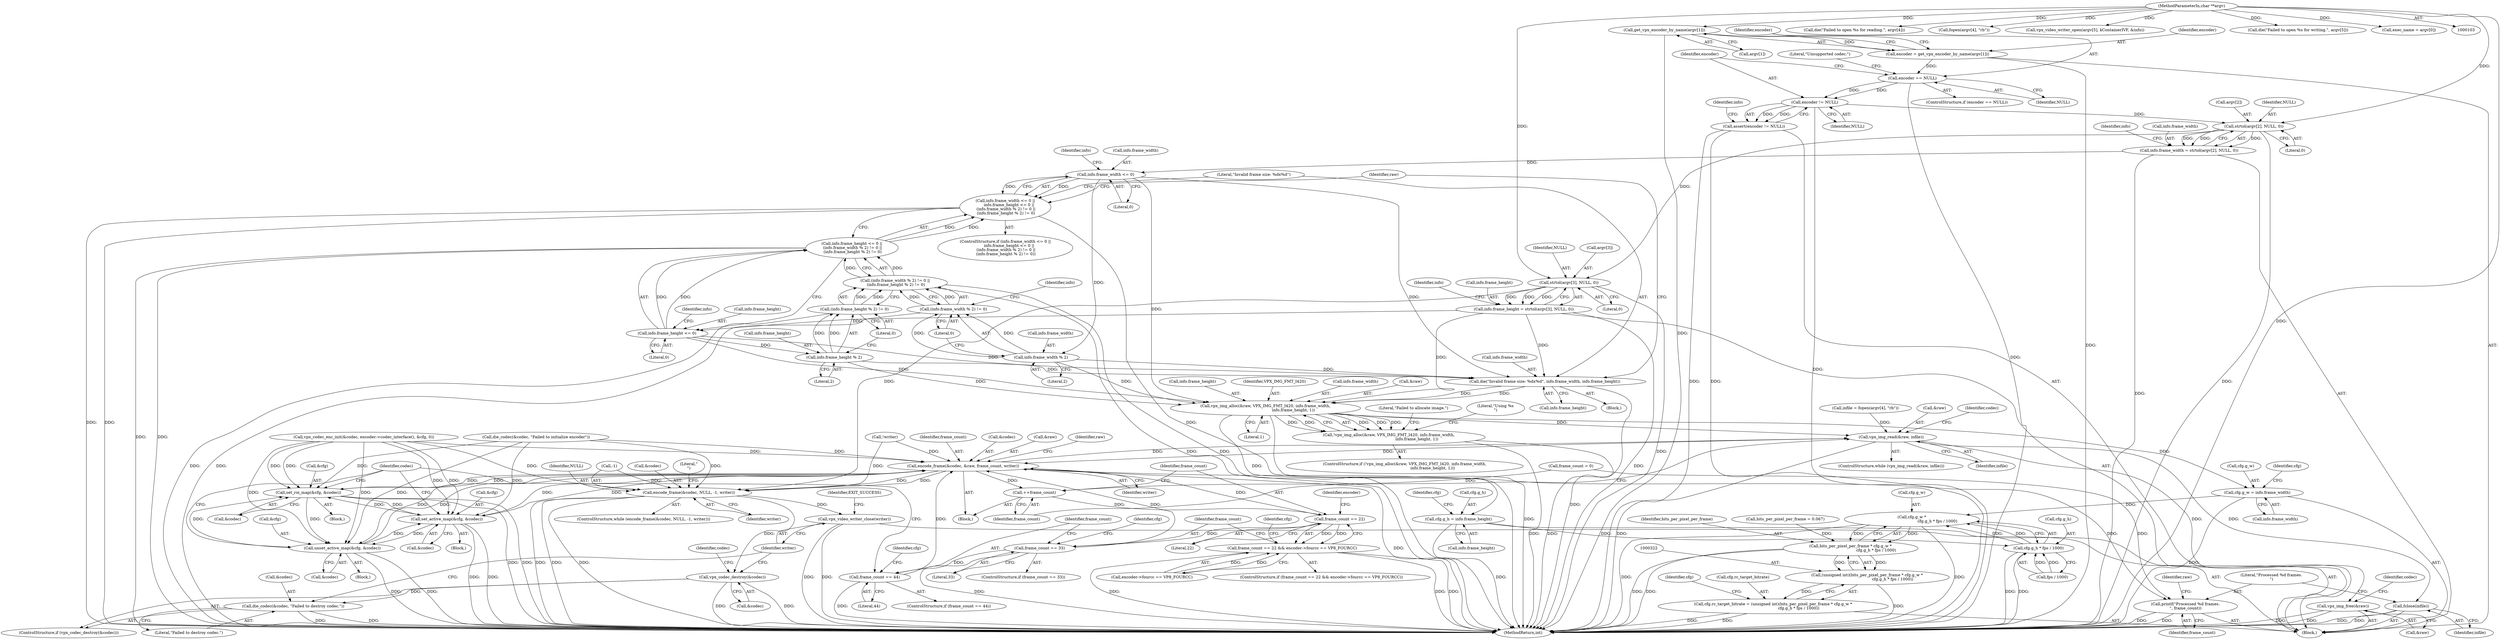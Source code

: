 digraph "0_Android_5a9753fca56f0eeb9f61e342b2fccffc364f9426_7@array" {
"1000155" [label="(Call,get_vpx_encoder_by_name(argv[1]))"];
"1000105" [label="(MethodParameterIn,char **argv)"];
"1000153" [label="(Call,encoder = get_vpx_encoder_by_name(argv[1]))"];
"1000160" [label="(Call,encoder == NULL)"];
"1000167" [label="(Call,encoder != NULL)"];
"1000166" [label="(Call,assert(encoder != NULL))"];
"1000181" [label="(Call,strtol(argv[2], NULL, 0))"];
"1000177" [label="(Call,info.frame_width = strtol(argv[2], NULL, 0))"];
"1000213" [label="(Call,info.frame_width <= 0)"];
"1000212" [label="(Call,info.frame_width <= 0 ||\n      info.frame_height <= 0 ||\n (info.frame_width % 2) != 0 ||\n (info.frame_height % 2) != 0)"];
"1000226" [label="(Call,info.frame_width % 2)"];
"1000225" [label="(Call,(info.frame_width % 2) != 0)"];
"1000224" [label="(Call,(info.frame_width % 2) != 0 ||\n (info.frame_height % 2) != 0)"];
"1000218" [label="(Call,info.frame_height <= 0 ||\n (info.frame_width % 2) != 0 ||\n (info.frame_height % 2) != 0)"];
"1000240" [label="(Call,die(\"Invalid frame size: %dx%d\", info.frame_width, info.frame_height))"];
"1000250" [label="(Call,vpx_img_alloc(&raw, VPX_IMG_FMT_I420, info.frame_width,\n                                             info.frame_height, 1))"];
"1000249" [label="(Call,!vpx_img_alloc(&raw, VPX_IMG_FMT_I420, info.frame_width,\n                                             info.frame_height, 1))"];
"1000281" [label="(Call,cfg.g_w = info.frame_width)"];
"1000325" [label="(Call,cfg.g_w *\n                                         cfg.g_h * fps / 1000)"];
"1000323" [label="(Call,bits_per_pixel_per_frame * cfg.g_w *\n                                         cfg.g_h * fps / 1000)"];
"1000321" [label="(Call,(unsigned int)(bits_per_pixel_per_frame * cfg.g_w *\n                                         cfg.g_h * fps / 1000))"];
"1000317" [label="(Call,cfg.rc_target_bitrate = (unsigned int)(bits_per_pixel_per_frame * cfg.g_w *\n                                         cfg.g_h * fps / 1000))"];
"1000288" [label="(Call,cfg.g_h = info.frame_height)"];
"1000329" [label="(Call,cfg.g_h * fps / 1000)"];
"1000385" [label="(Call,vpx_img_read(&raw, infile))"];
"1000430" [label="(Call,encode_frame(&codec, &raw, frame_count, writer))"];
"1000390" [label="(Call,++frame_count)"];
"1000394" [label="(Call,frame_count == 22)"];
"1000393" [label="(Call,frame_count == 22 && encoder->fourcc == VP8_FOURCC)"];
"1000410" [label="(Call,frame_count == 33)"];
"1000421" [label="(Call,frame_count == 44)"];
"1000403" [label="(Call,set_roi_map(&cfg, &codec))"];
"1000414" [label="(Call,set_active_map(&cfg, &codec))"];
"1000425" [label="(Call,unset_active_map(&cfg, &codec))"];
"1000438" [label="(Call,encode_frame(&codec, NULL, -1, writer))"];
"1000457" [label="(Call,vpx_codec_destroy(&codec))"];
"1000460" [label="(Call,die_codec(&codec, \"Failed to destroy codec.\"))"];
"1000464" [label="(Call,vpx_video_writer_close(writer))"];
"1000450" [label="(Call,printf(\"Processed %d frames.\n\", frame_count))"];
"1000448" [label="(Call,fclose(infile))"];
"1000453" [label="(Call,vpx_img_free(&raw))"];
"1000191" [label="(Call,strtol(argv[3], NULL, 0))"];
"1000187" [label="(Call,info.frame_height = strtol(argv[3], NULL, 0))"];
"1000219" [label="(Call,info.frame_height <= 0)"];
"1000233" [label="(Call,info.frame_height % 2)"];
"1000232" [label="(Call,(info.frame_height % 2) != 0)"];
"1000227" [label="(Call,info.frame_width)"];
"1000224" [label="(Call,(info.frame_width % 2) != 0 ||\n (info.frame_height % 2) != 0)"];
"1000133" [label="(Call,bits_per_pixel_per_frame = 0.067)"];
"1000465" [label="(Identifier,writer)"];
"1000177" [label="(Call,info.frame_width = strtol(argv[2], NULL, 0))"];
"1000241" [label="(Literal,\"Invalid frame size: %dx%d\")"];
"1000438" [label="(Call,encode_frame(&codec, NULL, -1, writer))"];
"1000385" [label="(Call,vpx_img_read(&raw, infile))"];
"1000388" [label="(Identifier,infile)"];
"1000226" [label="(Call,info.frame_width % 2)"];
"1000420" [label="(ControlStructure,if (frame_count == 44))"];
"1000252" [label="(Identifier,raw)"];
"1000367" [label="(Call,die(\"Failed to open %s for reading.\", argv[4]))"];
"1000463" [label="(Literal,\"Failed to destroy codec.\")"];
"1000416" [label="(Identifier,cfg)"];
"1000406" [label="(Call,&codec)"];
"1000458" [label="(Call,&codec)"];
"1000166" [label="(Call,assert(encoder != NULL))"];
"1000399" [label="(Identifier,encoder)"];
"1000386" [label="(Call,&raw)"];
"1000257" [label="(Call,info.frame_height)"];
"1000187" [label="(Call,info.frame_height = strtol(argv[3], NULL, 0))"];
"1000250" [label="(Call,vpx_img_alloc(&raw, VPX_IMG_FMT_I420, info.frame_width,\n                                             info.frame_height, 1))"];
"1000417" [label="(Call,&codec)"];
"1000442" [label="(Call,-1)"];
"1000428" [label="(Call,&codec)"];
"1000213" [label="(Call,info.frame_width <= 0)"];
"1000233" [label="(Call,info.frame_height % 2)"];
"1000405" [label="(Identifier,cfg)"];
"1000432" [label="(Identifier,codec)"];
"1000260" [label="(Literal,1)"];
"1000298" [label="(Identifier,cfg)"];
"1000362" [label="(Call,fopen(argv[4], \"rb\"))"];
"1000456" [label="(ControlStructure,if (vpx_codec_destroy(&codec)))"];
"1000450" [label="(Call,printf(\"Processed %d frames.\n\", frame_count))"];
"1000325" [label="(Call,cfg.g_w *\n                                         cfg.g_h * fps / 1000)"];
"1000225" [label="(Call,(info.frame_width % 2) != 0)"];
"1000188" [label="(Call,info.frame_height)"];
"1000172" [label="(Identifier,info)"];
"1000426" [label="(Call,&cfg)"];
"1000404" [label="(Call,&cfg)"];
"1000181" [label="(Call,strtol(argv[2], NULL, 0))"];
"1000185" [label="(Identifier,NULL)"];
"1000423" [label="(Literal,44)"];
"1000165" [label="(Literal,\"Unsupported codec.\")"];
"1000460" [label="(Call,die_codec(&codec, \"Failed to destroy codec.\"))"];
"1000330" [label="(Call,cfg.g_h)"];
"1000265" [label="(Literal,\"Using %s\n\")"];
"1000329" [label="(Call,cfg.g_h * fps / 1000)"];
"1000168" [label="(Identifier,encoder)"];
"1000324" [label="(Identifier,bits_per_pixel_per_frame)"];
"1000253" [label="(Identifier,VPX_IMG_FMT_I420)"];
"1000424" [label="(Block,)"];
"1000212" [label="(Call,info.frame_width <= 0 ||\n      info.frame_height <= 0 ||\n (info.frame_width % 2) != 0 ||\n (info.frame_height % 2) != 0)"];
"1000333" [label="(Call,fps / 1000)"];
"1000433" [label="(Call,&raw)"];
"1000230" [label="(Literal,2)"];
"1000159" [label="(ControlStructure,if (encoder == NULL))"];
"1000191" [label="(Call,strtol(argv[3], NULL, 0))"];
"1000439" [label="(Call,&codec)"];
"1000105" [label="(MethodParameterIn,char **argv)"];
"1000162" [label="(Identifier,NULL)"];
"1000217" [label="(Literal,0)"];
"1000392" [label="(ControlStructure,if (frame_count == 22 && encoder->fourcc == VP8_FOURCC))"];
"1000415" [label="(Call,&cfg)"];
"1000410" [label="(Call,frame_count == 33)"];
"1000189" [label="(Identifier,info)"];
"1000384" [label="(ControlStructure,while (vpx_img_read(&raw, infile)))"];
"1000235" [label="(Identifier,info)"];
"1000387" [label="(Identifier,raw)"];
"1000323" [label="(Call,bits_per_pixel_per_frame * cfg.g_w *\n                                         cfg.g_h * fps / 1000)"];
"1000245" [label="(Call,info.frame_height)"];
"1000242" [label="(Call,info.frame_width)"];
"1000326" [label="(Call,cfg.g_w)"];
"1000282" [label="(Call,cfg.g_w)"];
"1000437" [label="(ControlStructure,while (encode_frame(&codec, NULL, -1, writer)))"];
"1000228" [label="(Identifier,info)"];
"1000153" [label="(Call,encoder = get_vpx_encoder_by_name(argv[1]))"];
"1000232" [label="(Call,(info.frame_height % 2) != 0)"];
"1000412" [label="(Literal,33)"];
"1000154" [label="(Identifier,encoder)"];
"1000396" [label="(Literal,22)"];
"1000448" [label="(Call,fclose(infile))"];
"1000427" [label="(Identifier,cfg)"];
"1000393" [label="(Call,frame_count == 22 && encoder->fourcc == VP8_FOURCC)"];
"1000444" [label="(Identifier,writer)"];
"1000451" [label="(Literal,\"Processed %d frames.\n\")"];
"1000169" [label="(Identifier,NULL)"];
"1000459" [label="(Identifier,codec)"];
"1000263" [label="(Literal,\"Failed to allocate image.\")"];
"1000161" [label="(Identifier,encoder)"];
"1000452" [label="(Identifier,frame_count)"];
"1000440" [label="(Identifier,codec)"];
"1000409" [label="(ControlStructure,if (frame_count == 33))"];
"1000254" [label="(Call,info.frame_width)"];
"1000114" [label="(Call,frame_count = 0)"];
"1000455" [label="(Identifier,raw)"];
"1000461" [label="(Call,&codec)"];
"1000285" [label="(Call,info.frame_width)"];
"1000200" [label="(Identifier,info)"];
"1000186" [label="(Literal,0)"];
"1000411" [label="(Identifier,frame_count)"];
"1000435" [label="(Identifier,frame_count)"];
"1000343" [label="(Call,vpx_video_writer_open(argv[5], kContainerIVF, &info))"];
"1000195" [label="(Identifier,NULL)"];
"1000155" [label="(Call,get_vpx_encoder_by_name(argv[1]))"];
"1000380" [label="(Call,die_codec(&codec, \"Failed to initialize encoder\"))"];
"1000447" [label="(Literal,\"\n\")"];
"1000292" [label="(Call,info.frame_height)"];
"1000441" [label="(Identifier,NULL)"];
"1000240" [label="(Call,die(\"Invalid frame size: %dx%d\", info.frame_width, info.frame_height))"];
"1000211" [label="(ControlStructure,if (info.frame_width <= 0 ||\n      info.frame_height <= 0 ||\n (info.frame_width % 2) != 0 ||\n (info.frame_height % 2) != 0))"];
"1000234" [label="(Call,info.frame_height)"];
"1000248" [label="(ControlStructure,if (!vpx_img_alloc(&raw, VPX_IMG_FMT_I420, info.frame_width,\n                                             info.frame_height, 1)))"];
"1000468" [label="(MethodReturn,int)"];
"1000318" [label="(Call,cfg.rc_target_bitrate)"];
"1000431" [label="(Call,&codec)"];
"1000290" [label="(Identifier,cfg)"];
"1000351" [label="(Call,!writer)"];
"1000196" [label="(Literal,0)"];
"1000238" [label="(Literal,0)"];
"1000223" [label="(Literal,0)"];
"1000467" [label="(Identifier,EXIT_SUCCESS)"];
"1000394" [label="(Call,frame_count == 22)"];
"1000449" [label="(Identifier,infile)"];
"1000391" [label="(Identifier,frame_count)"];
"1000414" [label="(Call,set_active_map(&cfg, &codec))"];
"1000288" [label="(Call,cfg.g_h = info.frame_height)"];
"1000338" [label="(Identifier,cfg)"];
"1000464" [label="(Call,vpx_video_writer_close(writer))"];
"1000192" [label="(Call,argv[3])"];
"1000289" [label="(Call,cfg.g_h)"];
"1000156" [label="(Call,argv[1])"];
"1000239" [label="(Block,)"];
"1000321" [label="(Call,(unsigned int)(bits_per_pixel_per_frame * cfg.g_w *\n                                         cfg.g_h * fps / 1000))"];
"1000220" [label="(Call,info.frame_height)"];
"1000436" [label="(Identifier,writer)"];
"1000218" [label="(Call,info.frame_height <= 0 ||\n (info.frame_width % 2) != 0 ||\n (info.frame_height % 2) != 0)"];
"1000454" [label="(Call,&raw)"];
"1000389" [label="(Block,)"];
"1000390" [label="(Call,++frame_count)"];
"1000182" [label="(Call,argv[2])"];
"1000251" [label="(Call,&raw)"];
"1000453" [label="(Call,vpx_img_free(&raw))"];
"1000219" [label="(Call,info.frame_height <= 0)"];
"1000214" [label="(Call,info.frame_width)"];
"1000395" [label="(Identifier,frame_count)"];
"1000178" [label="(Call,info.frame_width)"];
"1000397" [label="(Call,encoder->fourcc == VP8_FOURCC)"];
"1000281" [label="(Call,cfg.g_w = info.frame_width)"];
"1000457" [label="(Call,vpx_codec_destroy(&codec))"];
"1000402" [label="(Block,)"];
"1000249" [label="(Call,!vpx_img_alloc(&raw, VPX_IMG_FMT_I420, info.frame_width,\n                                             info.frame_height, 1))"];
"1000413" [label="(Block,)"];
"1000106" [label="(Block,)"];
"1000221" [label="(Identifier,info)"];
"1000231" [label="(Literal,0)"];
"1000425" [label="(Call,unset_active_map(&cfg, &codec))"];
"1000373" [label="(Call,vpx_codec_enc_init(&codec, encoder->codec_interface(), &cfg, 0))"];
"1000237" [label="(Literal,2)"];
"1000430" [label="(Call,encode_frame(&codec, &raw, frame_count, writer))"];
"1000421" [label="(Call,frame_count == 44)"];
"1000317" [label="(Call,cfg.rc_target_bitrate = (unsigned int)(bits_per_pixel_per_frame * cfg.g_w *\n                                         cfg.g_h * fps / 1000))"];
"1000360" [label="(Call,infile = fopen(argv[4], \"rb\"))"];
"1000422" [label="(Identifier,frame_count)"];
"1000353" [label="(Call,die(\"Failed to open %s for writing.\", argv[5]))"];
"1000160" [label="(Call,encoder == NULL)"];
"1000462" [label="(Identifier,codec)"];
"1000167" [label="(Call,encoder != NULL)"];
"1000403" [label="(Call,set_roi_map(&cfg, &codec))"];
"1000136" [label="(Call,exec_name = argv[0])"];
"1000155" -> "1000153"  [label="AST: "];
"1000155" -> "1000156"  [label="CFG: "];
"1000156" -> "1000155"  [label="AST: "];
"1000153" -> "1000155"  [label="CFG: "];
"1000155" -> "1000468"  [label="DDG: "];
"1000155" -> "1000153"  [label="DDG: "];
"1000105" -> "1000155"  [label="DDG: "];
"1000105" -> "1000103"  [label="AST: "];
"1000105" -> "1000468"  [label="DDG: "];
"1000105" -> "1000136"  [label="DDG: "];
"1000105" -> "1000181"  [label="DDG: "];
"1000105" -> "1000191"  [label="DDG: "];
"1000105" -> "1000343"  [label="DDG: "];
"1000105" -> "1000353"  [label="DDG: "];
"1000105" -> "1000362"  [label="DDG: "];
"1000105" -> "1000367"  [label="DDG: "];
"1000153" -> "1000106"  [label="AST: "];
"1000154" -> "1000153"  [label="AST: "];
"1000161" -> "1000153"  [label="CFG: "];
"1000153" -> "1000468"  [label="DDG: "];
"1000153" -> "1000160"  [label="DDG: "];
"1000160" -> "1000159"  [label="AST: "];
"1000160" -> "1000162"  [label="CFG: "];
"1000161" -> "1000160"  [label="AST: "];
"1000162" -> "1000160"  [label="AST: "];
"1000165" -> "1000160"  [label="CFG: "];
"1000168" -> "1000160"  [label="CFG: "];
"1000160" -> "1000468"  [label="DDG: "];
"1000160" -> "1000167"  [label="DDG: "];
"1000160" -> "1000167"  [label="DDG: "];
"1000167" -> "1000166"  [label="AST: "];
"1000167" -> "1000169"  [label="CFG: "];
"1000168" -> "1000167"  [label="AST: "];
"1000169" -> "1000167"  [label="AST: "];
"1000166" -> "1000167"  [label="CFG: "];
"1000167" -> "1000468"  [label="DDG: "];
"1000167" -> "1000166"  [label="DDG: "];
"1000167" -> "1000166"  [label="DDG: "];
"1000167" -> "1000181"  [label="DDG: "];
"1000166" -> "1000106"  [label="AST: "];
"1000172" -> "1000166"  [label="CFG: "];
"1000166" -> "1000468"  [label="DDG: "];
"1000166" -> "1000468"  [label="DDG: "];
"1000181" -> "1000177"  [label="AST: "];
"1000181" -> "1000186"  [label="CFG: "];
"1000182" -> "1000181"  [label="AST: "];
"1000185" -> "1000181"  [label="AST: "];
"1000186" -> "1000181"  [label="AST: "];
"1000177" -> "1000181"  [label="CFG: "];
"1000181" -> "1000468"  [label="DDG: "];
"1000181" -> "1000177"  [label="DDG: "];
"1000181" -> "1000177"  [label="DDG: "];
"1000181" -> "1000177"  [label="DDG: "];
"1000181" -> "1000191"  [label="DDG: "];
"1000177" -> "1000106"  [label="AST: "];
"1000178" -> "1000177"  [label="AST: "];
"1000189" -> "1000177"  [label="CFG: "];
"1000177" -> "1000468"  [label="DDG: "];
"1000177" -> "1000213"  [label="DDG: "];
"1000213" -> "1000212"  [label="AST: "];
"1000213" -> "1000217"  [label="CFG: "];
"1000214" -> "1000213"  [label="AST: "];
"1000217" -> "1000213"  [label="AST: "];
"1000221" -> "1000213"  [label="CFG: "];
"1000212" -> "1000213"  [label="CFG: "];
"1000213" -> "1000212"  [label="DDG: "];
"1000213" -> "1000212"  [label="DDG: "];
"1000213" -> "1000226"  [label="DDG: "];
"1000213" -> "1000240"  [label="DDG: "];
"1000213" -> "1000250"  [label="DDG: "];
"1000212" -> "1000211"  [label="AST: "];
"1000212" -> "1000218"  [label="CFG: "];
"1000218" -> "1000212"  [label="AST: "];
"1000241" -> "1000212"  [label="CFG: "];
"1000252" -> "1000212"  [label="CFG: "];
"1000212" -> "1000468"  [label="DDG: "];
"1000212" -> "1000468"  [label="DDG: "];
"1000212" -> "1000468"  [label="DDG: "];
"1000218" -> "1000212"  [label="DDG: "];
"1000218" -> "1000212"  [label="DDG: "];
"1000226" -> "1000225"  [label="AST: "];
"1000226" -> "1000230"  [label="CFG: "];
"1000227" -> "1000226"  [label="AST: "];
"1000230" -> "1000226"  [label="AST: "];
"1000231" -> "1000226"  [label="CFG: "];
"1000226" -> "1000225"  [label="DDG: "];
"1000226" -> "1000225"  [label="DDG: "];
"1000226" -> "1000240"  [label="DDG: "];
"1000226" -> "1000250"  [label="DDG: "];
"1000225" -> "1000224"  [label="AST: "];
"1000225" -> "1000231"  [label="CFG: "];
"1000231" -> "1000225"  [label="AST: "];
"1000235" -> "1000225"  [label="CFG: "];
"1000224" -> "1000225"  [label="CFG: "];
"1000225" -> "1000468"  [label="DDG: "];
"1000225" -> "1000224"  [label="DDG: "];
"1000225" -> "1000224"  [label="DDG: "];
"1000224" -> "1000218"  [label="AST: "];
"1000224" -> "1000232"  [label="CFG: "];
"1000232" -> "1000224"  [label="AST: "];
"1000218" -> "1000224"  [label="CFG: "];
"1000224" -> "1000468"  [label="DDG: "];
"1000224" -> "1000468"  [label="DDG: "];
"1000224" -> "1000218"  [label="DDG: "];
"1000224" -> "1000218"  [label="DDG: "];
"1000232" -> "1000224"  [label="DDG: "];
"1000232" -> "1000224"  [label="DDG: "];
"1000218" -> "1000219"  [label="CFG: "];
"1000219" -> "1000218"  [label="AST: "];
"1000218" -> "1000468"  [label="DDG: "];
"1000218" -> "1000468"  [label="DDG: "];
"1000219" -> "1000218"  [label="DDG: "];
"1000219" -> "1000218"  [label="DDG: "];
"1000240" -> "1000239"  [label="AST: "];
"1000240" -> "1000245"  [label="CFG: "];
"1000241" -> "1000240"  [label="AST: "];
"1000242" -> "1000240"  [label="AST: "];
"1000245" -> "1000240"  [label="AST: "];
"1000252" -> "1000240"  [label="CFG: "];
"1000240" -> "1000468"  [label="DDG: "];
"1000187" -> "1000240"  [label="DDG: "];
"1000233" -> "1000240"  [label="DDG: "];
"1000219" -> "1000240"  [label="DDG: "];
"1000240" -> "1000250"  [label="DDG: "];
"1000240" -> "1000250"  [label="DDG: "];
"1000250" -> "1000249"  [label="AST: "];
"1000250" -> "1000260"  [label="CFG: "];
"1000251" -> "1000250"  [label="AST: "];
"1000253" -> "1000250"  [label="AST: "];
"1000254" -> "1000250"  [label="AST: "];
"1000257" -> "1000250"  [label="AST: "];
"1000260" -> "1000250"  [label="AST: "];
"1000249" -> "1000250"  [label="CFG: "];
"1000250" -> "1000468"  [label="DDG: "];
"1000250" -> "1000249"  [label="DDG: "];
"1000250" -> "1000249"  [label="DDG: "];
"1000250" -> "1000249"  [label="DDG: "];
"1000250" -> "1000249"  [label="DDG: "];
"1000250" -> "1000249"  [label="DDG: "];
"1000187" -> "1000250"  [label="DDG: "];
"1000233" -> "1000250"  [label="DDG: "];
"1000219" -> "1000250"  [label="DDG: "];
"1000250" -> "1000281"  [label="DDG: "];
"1000250" -> "1000288"  [label="DDG: "];
"1000250" -> "1000385"  [label="DDG: "];
"1000249" -> "1000248"  [label="AST: "];
"1000263" -> "1000249"  [label="CFG: "];
"1000265" -> "1000249"  [label="CFG: "];
"1000249" -> "1000468"  [label="DDG: "];
"1000249" -> "1000468"  [label="DDG: "];
"1000281" -> "1000106"  [label="AST: "];
"1000281" -> "1000285"  [label="CFG: "];
"1000282" -> "1000281"  [label="AST: "];
"1000285" -> "1000281"  [label="AST: "];
"1000290" -> "1000281"  [label="CFG: "];
"1000281" -> "1000468"  [label="DDG: "];
"1000281" -> "1000325"  [label="DDG: "];
"1000325" -> "1000323"  [label="AST: "];
"1000325" -> "1000329"  [label="CFG: "];
"1000326" -> "1000325"  [label="AST: "];
"1000329" -> "1000325"  [label="AST: "];
"1000323" -> "1000325"  [label="CFG: "];
"1000325" -> "1000468"  [label="DDG: "];
"1000325" -> "1000468"  [label="DDG: "];
"1000325" -> "1000323"  [label="DDG: "];
"1000325" -> "1000323"  [label="DDG: "];
"1000329" -> "1000325"  [label="DDG: "];
"1000329" -> "1000325"  [label="DDG: "];
"1000323" -> "1000321"  [label="AST: "];
"1000324" -> "1000323"  [label="AST: "];
"1000321" -> "1000323"  [label="CFG: "];
"1000323" -> "1000468"  [label="DDG: "];
"1000323" -> "1000468"  [label="DDG: "];
"1000323" -> "1000321"  [label="DDG: "];
"1000323" -> "1000321"  [label="DDG: "];
"1000133" -> "1000323"  [label="DDG: "];
"1000321" -> "1000317"  [label="AST: "];
"1000322" -> "1000321"  [label="AST: "];
"1000317" -> "1000321"  [label="CFG: "];
"1000321" -> "1000468"  [label="DDG: "];
"1000321" -> "1000317"  [label="DDG: "];
"1000317" -> "1000106"  [label="AST: "];
"1000318" -> "1000317"  [label="AST: "];
"1000338" -> "1000317"  [label="CFG: "];
"1000317" -> "1000468"  [label="DDG: "];
"1000317" -> "1000468"  [label="DDG: "];
"1000288" -> "1000106"  [label="AST: "];
"1000288" -> "1000292"  [label="CFG: "];
"1000289" -> "1000288"  [label="AST: "];
"1000292" -> "1000288"  [label="AST: "];
"1000298" -> "1000288"  [label="CFG: "];
"1000288" -> "1000468"  [label="DDG: "];
"1000288" -> "1000329"  [label="DDG: "];
"1000329" -> "1000333"  [label="CFG: "];
"1000330" -> "1000329"  [label="AST: "];
"1000333" -> "1000329"  [label="AST: "];
"1000329" -> "1000468"  [label="DDG: "];
"1000329" -> "1000468"  [label="DDG: "];
"1000333" -> "1000329"  [label="DDG: "];
"1000333" -> "1000329"  [label="DDG: "];
"1000385" -> "1000384"  [label="AST: "];
"1000385" -> "1000388"  [label="CFG: "];
"1000386" -> "1000385"  [label="AST: "];
"1000388" -> "1000385"  [label="AST: "];
"1000391" -> "1000385"  [label="CFG: "];
"1000440" -> "1000385"  [label="CFG: "];
"1000385" -> "1000468"  [label="DDG: "];
"1000430" -> "1000385"  [label="DDG: "];
"1000360" -> "1000385"  [label="DDG: "];
"1000385" -> "1000430"  [label="DDG: "];
"1000385" -> "1000448"  [label="DDG: "];
"1000385" -> "1000453"  [label="DDG: "];
"1000430" -> "1000389"  [label="AST: "];
"1000430" -> "1000436"  [label="CFG: "];
"1000431" -> "1000430"  [label="AST: "];
"1000433" -> "1000430"  [label="AST: "];
"1000435" -> "1000430"  [label="AST: "];
"1000436" -> "1000430"  [label="AST: "];
"1000387" -> "1000430"  [label="CFG: "];
"1000430" -> "1000468"  [label="DDG: "];
"1000430" -> "1000390"  [label="DDG: "];
"1000430" -> "1000403"  [label="DDG: "];
"1000430" -> "1000414"  [label="DDG: "];
"1000430" -> "1000425"  [label="DDG: "];
"1000425" -> "1000430"  [label="DDG: "];
"1000414" -> "1000430"  [label="DDG: "];
"1000403" -> "1000430"  [label="DDG: "];
"1000373" -> "1000430"  [label="DDG: "];
"1000380" -> "1000430"  [label="DDG: "];
"1000410" -> "1000430"  [label="DDG: "];
"1000421" -> "1000430"  [label="DDG: "];
"1000394" -> "1000430"  [label="DDG: "];
"1000351" -> "1000430"  [label="DDG: "];
"1000430" -> "1000438"  [label="DDG: "];
"1000430" -> "1000438"  [label="DDG: "];
"1000430" -> "1000450"  [label="DDG: "];
"1000390" -> "1000389"  [label="AST: "];
"1000390" -> "1000391"  [label="CFG: "];
"1000391" -> "1000390"  [label="AST: "];
"1000395" -> "1000390"  [label="CFG: "];
"1000114" -> "1000390"  [label="DDG: "];
"1000390" -> "1000394"  [label="DDG: "];
"1000394" -> "1000393"  [label="AST: "];
"1000394" -> "1000396"  [label="CFG: "];
"1000395" -> "1000394"  [label="AST: "];
"1000396" -> "1000394"  [label="AST: "];
"1000399" -> "1000394"  [label="CFG: "];
"1000393" -> "1000394"  [label="CFG: "];
"1000394" -> "1000393"  [label="DDG: "];
"1000394" -> "1000393"  [label="DDG: "];
"1000394" -> "1000410"  [label="DDG: "];
"1000393" -> "1000392"  [label="AST: "];
"1000393" -> "1000397"  [label="CFG: "];
"1000397" -> "1000393"  [label="AST: "];
"1000405" -> "1000393"  [label="CFG: "];
"1000411" -> "1000393"  [label="CFG: "];
"1000393" -> "1000468"  [label="DDG: "];
"1000393" -> "1000468"  [label="DDG: "];
"1000393" -> "1000468"  [label="DDG: "];
"1000397" -> "1000393"  [label="DDG: "];
"1000397" -> "1000393"  [label="DDG: "];
"1000410" -> "1000409"  [label="AST: "];
"1000410" -> "1000412"  [label="CFG: "];
"1000411" -> "1000410"  [label="AST: "];
"1000412" -> "1000410"  [label="AST: "];
"1000416" -> "1000410"  [label="CFG: "];
"1000422" -> "1000410"  [label="CFG: "];
"1000410" -> "1000468"  [label="DDG: "];
"1000410" -> "1000421"  [label="DDG: "];
"1000421" -> "1000420"  [label="AST: "];
"1000421" -> "1000423"  [label="CFG: "];
"1000422" -> "1000421"  [label="AST: "];
"1000423" -> "1000421"  [label="AST: "];
"1000427" -> "1000421"  [label="CFG: "];
"1000432" -> "1000421"  [label="CFG: "];
"1000421" -> "1000468"  [label="DDG: "];
"1000403" -> "1000402"  [label="AST: "];
"1000403" -> "1000406"  [label="CFG: "];
"1000404" -> "1000403"  [label="AST: "];
"1000406" -> "1000403"  [label="AST: "];
"1000432" -> "1000403"  [label="CFG: "];
"1000403" -> "1000468"  [label="DDG: "];
"1000403" -> "1000468"  [label="DDG: "];
"1000373" -> "1000403"  [label="DDG: "];
"1000373" -> "1000403"  [label="DDG: "];
"1000425" -> "1000403"  [label="DDG: "];
"1000414" -> "1000403"  [label="DDG: "];
"1000380" -> "1000403"  [label="DDG: "];
"1000403" -> "1000414"  [label="DDG: "];
"1000403" -> "1000425"  [label="DDG: "];
"1000414" -> "1000413"  [label="AST: "];
"1000414" -> "1000417"  [label="CFG: "];
"1000415" -> "1000414"  [label="AST: "];
"1000417" -> "1000414"  [label="AST: "];
"1000432" -> "1000414"  [label="CFG: "];
"1000414" -> "1000468"  [label="DDG: "];
"1000414" -> "1000468"  [label="DDG: "];
"1000373" -> "1000414"  [label="DDG: "];
"1000373" -> "1000414"  [label="DDG: "];
"1000425" -> "1000414"  [label="DDG: "];
"1000380" -> "1000414"  [label="DDG: "];
"1000414" -> "1000425"  [label="DDG: "];
"1000425" -> "1000424"  [label="AST: "];
"1000425" -> "1000428"  [label="CFG: "];
"1000426" -> "1000425"  [label="AST: "];
"1000428" -> "1000425"  [label="AST: "];
"1000432" -> "1000425"  [label="CFG: "];
"1000425" -> "1000468"  [label="DDG: "];
"1000425" -> "1000468"  [label="DDG: "];
"1000373" -> "1000425"  [label="DDG: "];
"1000373" -> "1000425"  [label="DDG: "];
"1000380" -> "1000425"  [label="DDG: "];
"1000438" -> "1000437"  [label="AST: "];
"1000438" -> "1000444"  [label="CFG: "];
"1000439" -> "1000438"  [label="AST: "];
"1000441" -> "1000438"  [label="AST: "];
"1000442" -> "1000438"  [label="AST: "];
"1000444" -> "1000438"  [label="AST: "];
"1000447" -> "1000438"  [label="CFG: "];
"1000438" -> "1000468"  [label="DDG: "];
"1000438" -> "1000468"  [label="DDG: "];
"1000438" -> "1000468"  [label="DDG: "];
"1000373" -> "1000438"  [label="DDG: "];
"1000380" -> "1000438"  [label="DDG: "];
"1000191" -> "1000438"  [label="DDG: "];
"1000442" -> "1000438"  [label="DDG: "];
"1000351" -> "1000438"  [label="DDG: "];
"1000438" -> "1000457"  [label="DDG: "];
"1000438" -> "1000464"  [label="DDG: "];
"1000457" -> "1000456"  [label="AST: "];
"1000457" -> "1000458"  [label="CFG: "];
"1000458" -> "1000457"  [label="AST: "];
"1000462" -> "1000457"  [label="CFG: "];
"1000465" -> "1000457"  [label="CFG: "];
"1000457" -> "1000468"  [label="DDG: "];
"1000457" -> "1000468"  [label="DDG: "];
"1000457" -> "1000460"  [label="DDG: "];
"1000460" -> "1000456"  [label="AST: "];
"1000460" -> "1000463"  [label="CFG: "];
"1000461" -> "1000460"  [label="AST: "];
"1000463" -> "1000460"  [label="AST: "];
"1000465" -> "1000460"  [label="CFG: "];
"1000460" -> "1000468"  [label="DDG: "];
"1000460" -> "1000468"  [label="DDG: "];
"1000464" -> "1000106"  [label="AST: "];
"1000464" -> "1000465"  [label="CFG: "];
"1000465" -> "1000464"  [label="AST: "];
"1000467" -> "1000464"  [label="CFG: "];
"1000464" -> "1000468"  [label="DDG: "];
"1000464" -> "1000468"  [label="DDG: "];
"1000450" -> "1000106"  [label="AST: "];
"1000450" -> "1000452"  [label="CFG: "];
"1000451" -> "1000450"  [label="AST: "];
"1000452" -> "1000450"  [label="AST: "];
"1000455" -> "1000450"  [label="CFG: "];
"1000450" -> "1000468"  [label="DDG: "];
"1000450" -> "1000468"  [label="DDG: "];
"1000114" -> "1000450"  [label="DDG: "];
"1000448" -> "1000106"  [label="AST: "];
"1000448" -> "1000449"  [label="CFG: "];
"1000449" -> "1000448"  [label="AST: "];
"1000451" -> "1000448"  [label="CFG: "];
"1000448" -> "1000468"  [label="DDG: "];
"1000448" -> "1000468"  [label="DDG: "];
"1000453" -> "1000106"  [label="AST: "];
"1000453" -> "1000454"  [label="CFG: "];
"1000454" -> "1000453"  [label="AST: "];
"1000459" -> "1000453"  [label="CFG: "];
"1000453" -> "1000468"  [label="DDG: "];
"1000453" -> "1000468"  [label="DDG: "];
"1000191" -> "1000187"  [label="AST: "];
"1000191" -> "1000196"  [label="CFG: "];
"1000192" -> "1000191"  [label="AST: "];
"1000195" -> "1000191"  [label="AST: "];
"1000196" -> "1000191"  [label="AST: "];
"1000187" -> "1000191"  [label="CFG: "];
"1000191" -> "1000468"  [label="DDG: "];
"1000191" -> "1000187"  [label="DDG: "];
"1000191" -> "1000187"  [label="DDG: "];
"1000191" -> "1000187"  [label="DDG: "];
"1000187" -> "1000106"  [label="AST: "];
"1000188" -> "1000187"  [label="AST: "];
"1000200" -> "1000187"  [label="CFG: "];
"1000187" -> "1000468"  [label="DDG: "];
"1000187" -> "1000219"  [label="DDG: "];
"1000219" -> "1000223"  [label="CFG: "];
"1000220" -> "1000219"  [label="AST: "];
"1000223" -> "1000219"  [label="AST: "];
"1000228" -> "1000219"  [label="CFG: "];
"1000219" -> "1000233"  [label="DDG: "];
"1000233" -> "1000232"  [label="AST: "];
"1000233" -> "1000237"  [label="CFG: "];
"1000234" -> "1000233"  [label="AST: "];
"1000237" -> "1000233"  [label="AST: "];
"1000238" -> "1000233"  [label="CFG: "];
"1000233" -> "1000232"  [label="DDG: "];
"1000233" -> "1000232"  [label="DDG: "];
"1000232" -> "1000238"  [label="CFG: "];
"1000238" -> "1000232"  [label="AST: "];
"1000232" -> "1000468"  [label="DDG: "];
}
